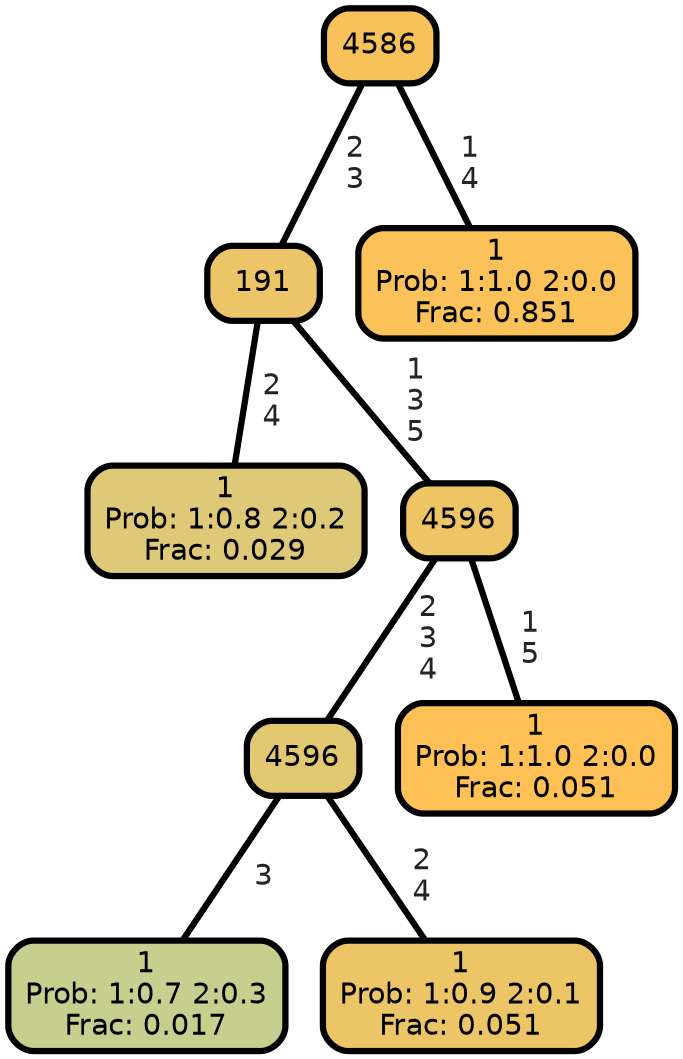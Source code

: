 graph Tree {
node [shape=box, style="filled, rounded",color="black",penwidth="3",fontcolor="black",                 fontname=helvetica] ;
graph [ranksep="0 equally", splines=straight,                 bgcolor=transparent, dpi=200] ;
edge [fontname=helvetica, fontweight=bold,fontcolor=grey14,color=black] ;
0 [label="1
Prob: 1:0.8 2:0.2
Frac: 0.029", fillcolor="#ddc977"] ;
1 [label="191", fillcolor="#ebc568"] ;
2 [label="1
Prob: 1:0.7 2:0.3
Frac: 0.017", fillcolor="#c6cf8d"] ;
3 [label="4596", fillcolor="#e2c871"] ;
4 [label="1
Prob: 1:0.9 2:0.1
Frac: 0.051", fillcolor="#ecc567"] ;
5 [label="4596", fillcolor="#eec565"] ;
6 [label="1
Prob: 1:1.0 2:0.0
Frac: 0.051", fillcolor="#ffc155"] ;
7 [label="4586", fillcolor="#f8c25b"] ;
8 [label="1
Prob: 1:1.0 2:0.0
Frac: 0.851", fillcolor="#fac259"] ;
1 -- 0 [label=" 2\n 4",penwidth=3] ;
1 -- 5 [label=" 1\n 3\n 5",penwidth=3] ;
3 -- 2 [label=" 3",penwidth=3] ;
3 -- 4 [label=" 2\n 4",penwidth=3] ;
5 -- 3 [label=" 2\n 3\n 4",penwidth=3] ;
5 -- 6 [label=" 1\n 5",penwidth=3] ;
7 -- 1 [label=" 2\n 3",penwidth=3] ;
7 -- 8 [label=" 1\n 4",penwidth=3] ;
{rank = same;}}
